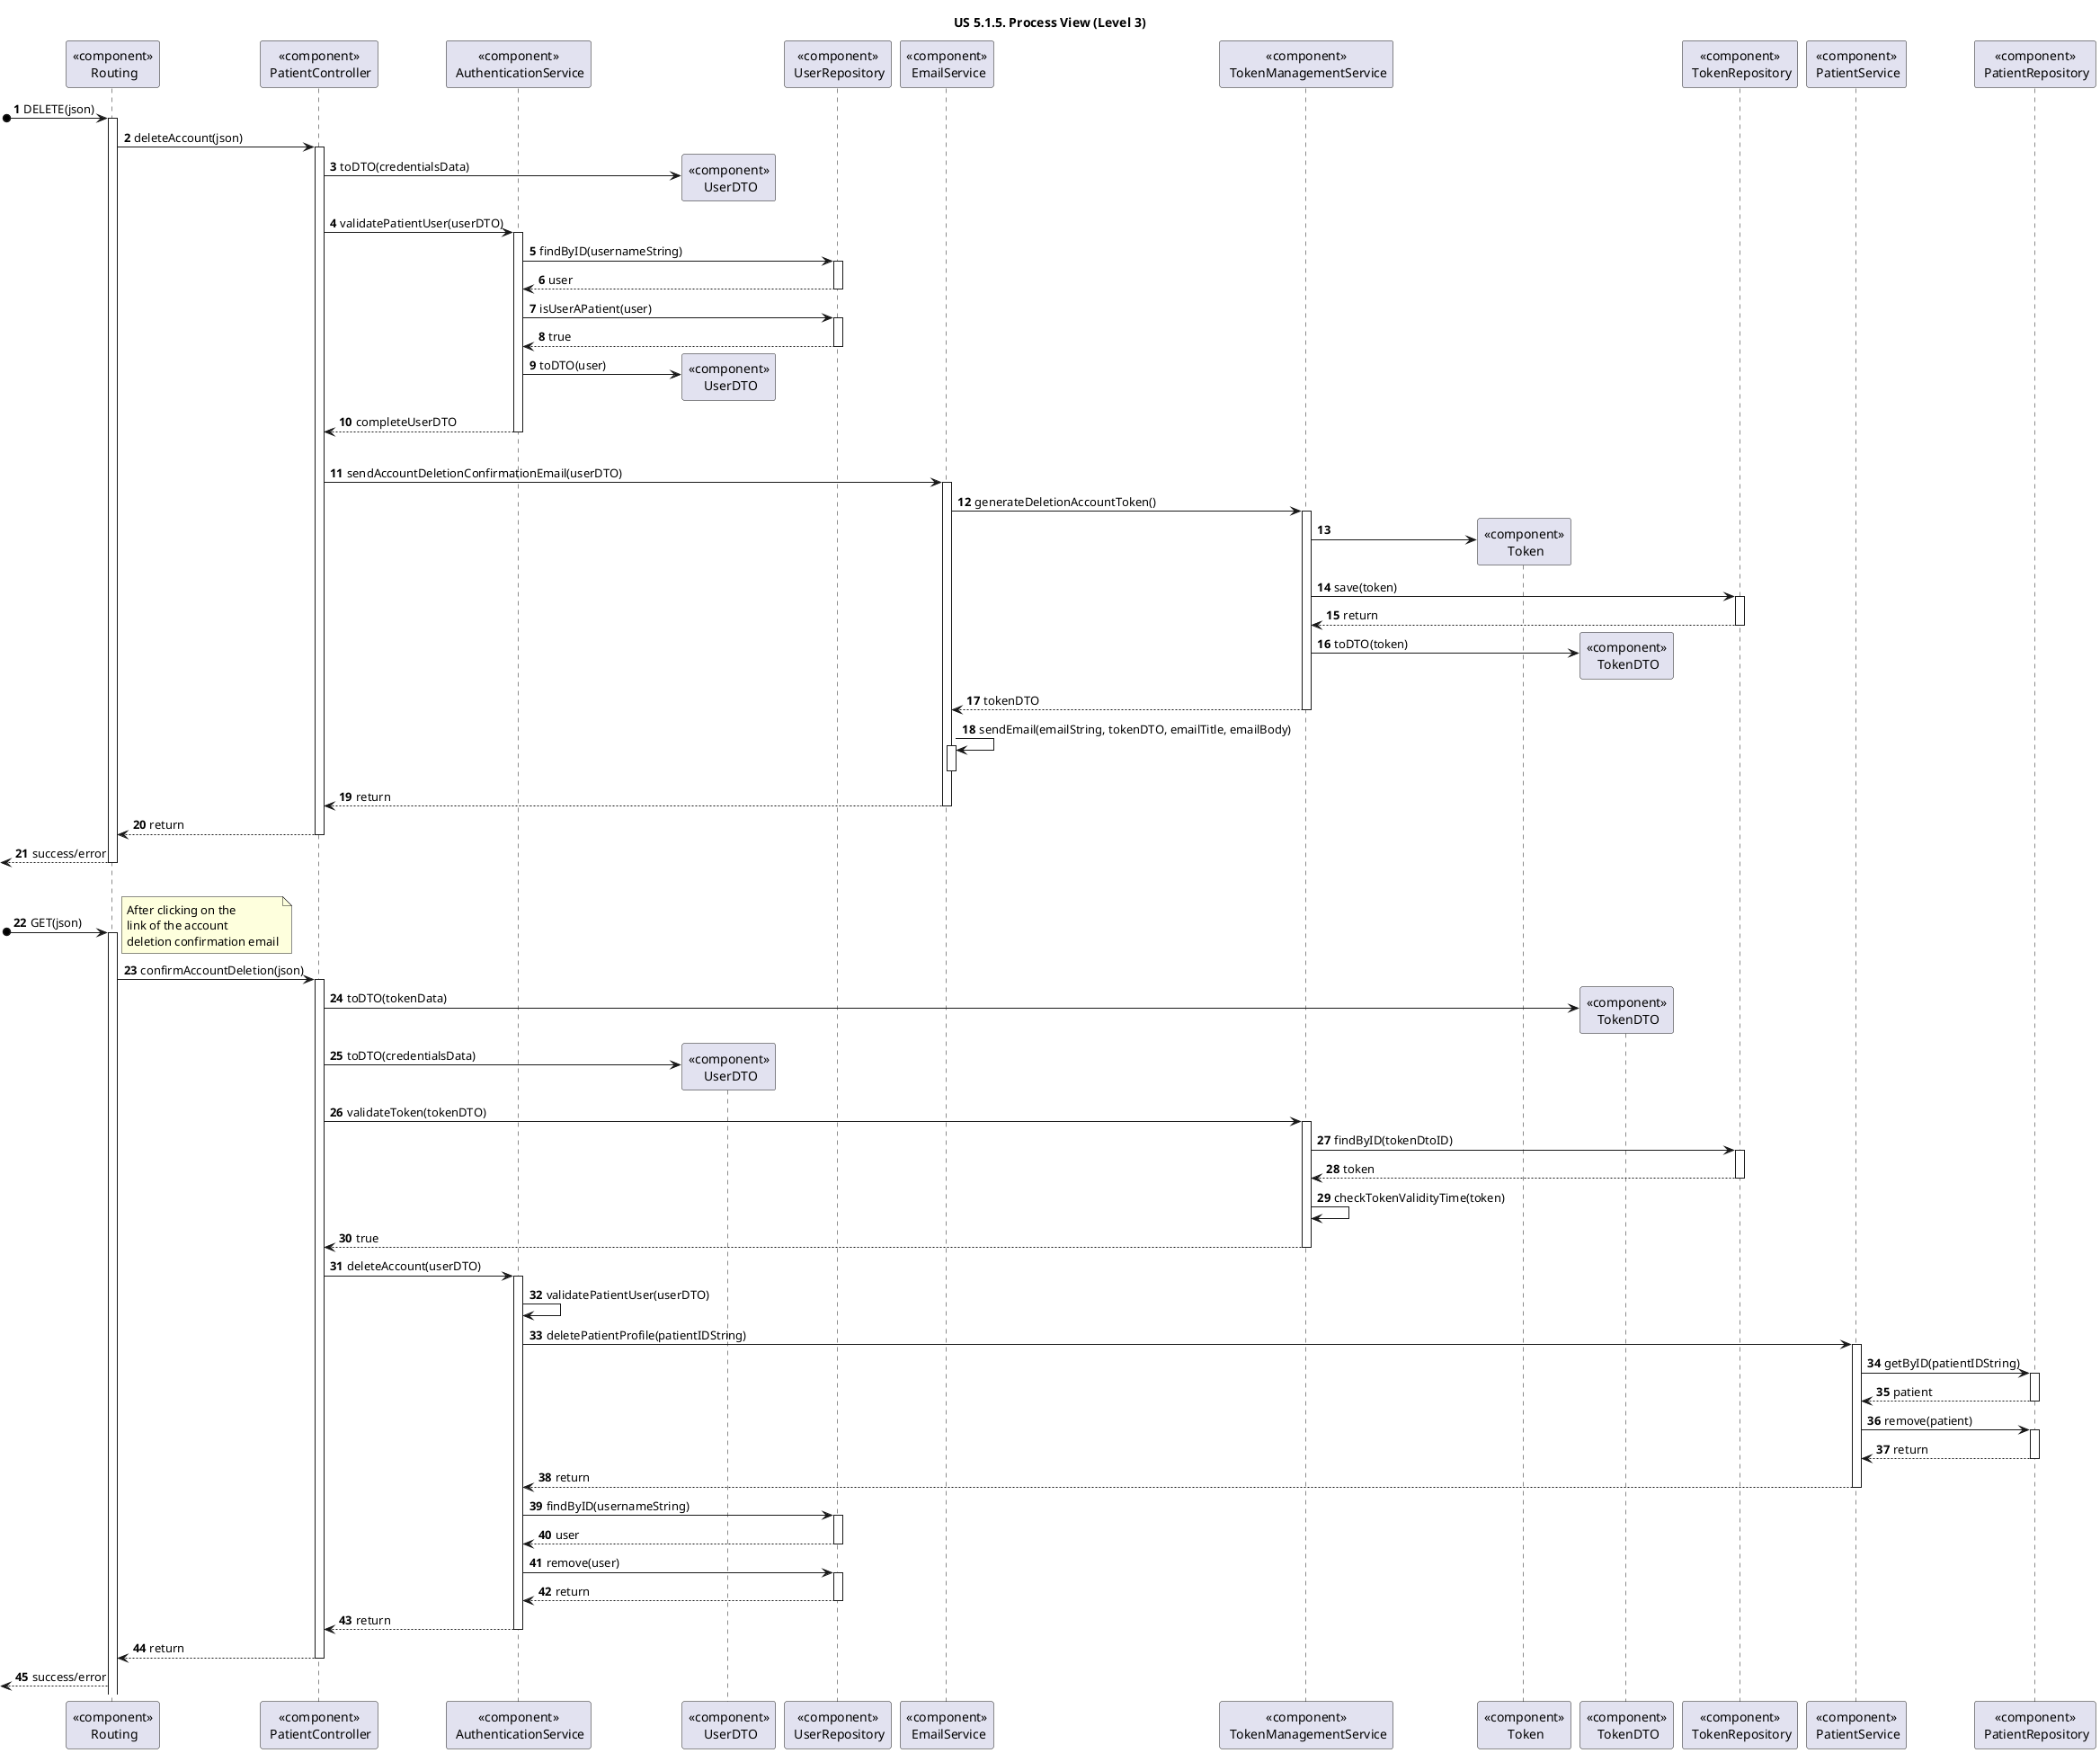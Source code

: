 @startuml
'https://plantuml.com/sequence-diagram

title "US 5.1.5. Process View (Level 3)"

autonumber

participant "<<component>>\n Routing" as ROUTE
participant "<<component>>\n PatientController" as CONTROL

participant "<<component>>\n AuthenticationService" as AUTHServ

participant "<<component>>\n UserDTO" as UserDTO

participant "<<component>>\n UserRepository" as AUTHRepo

participant "<<component>>\n EmailService" as EMAILServ

participant "<<component>>\n TokenManagementService" as TOKENServ
participant "<<component>>\n Token" as TOKEN
participant "<<component>>\n TokenDTO" as TokenDTO
participant "<<component>>\n TokenRepository" as TOKENRepo

participant "<<component>>\n PatientService" as PATIENTServ
participant "<<component>>\n PatientRepository" as PATIENTRepo


[o-> ROUTE : DELETE(json)
activate ROUTE

ROUTE -> CONTROL : deleteAccount(json)
activate CONTROL

CONTROL -> UserDTO** : toDTO(credentialsData)

CONTROL -> AUTHServ : validatePatientUser(userDTO)
activate AUTHServ

AUTHServ -> AUTHRepo : findByID(usernameString)
activate AUTHRepo


AUTHRepo --> AUTHServ : user
deactivate AUTHRepo

AUTHServ -> AUTHRepo : isUserAPatient(user)
activate AUTHRepo

AUTHRepo --> AUTHServ : true
deactivate AUTHRepo

AUTHServ -> UserDTO ** : toDTO(user)

AUTHServ --> CONTROL : completeUserDTO
deactivate AUTHServ

|||
'SENDING EMAIL

CONTROL -> EMAILServ : sendAccountDeletionConfirmationEmail(userDTO)
activate EMAILServ

EMAILServ -> TOKENServ : generateDeletionAccountToken()
activate TOKENServ

TOKENServ -> TOKEN **

TOKENServ -> TOKENRepo : save(token)
activate TOKENRepo


TOKENRepo --> TOKENServ : return
deactivate TOKENRepo

TOKENServ -> TokenDTO ** : toDTO(token)

TOKENServ --> EMAILServ : tokenDTO
deactivate TOKENServ

EMAILServ -> EMAILServ : sendEmail(emailString, tokenDTO, emailTitle, emailBody)
activate EMAILServ
deactivate EMAILServ


EMAILServ --> CONTROL : return
deactivate EMAILServ

CONTROL --> ROUTE : return
deactivate CONTROL

<-- ROUTE : success/error
deactivate ROUTE


|||

'CONFIRMATION

[o-> ROUTE : GET(json)
note left
After clicking on the
link of the account
deletion confirmation email
end note
activate ROUTE

ROUTE -> CONTROL : confirmAccountDeletion(json)
activate CONTROL

CONTROL -> TokenDTO ** : toDTO(tokenData)
CONTROL -> UserDTO ** : toDTO(credentialsData)

CONTROL -> TOKENServ : validateToken(tokenDTO)
activate TOKENServ

TOKENServ -> TOKENRepo : findByID(tokenDtoID)
activate TOKENRepo

TOKENRepo --> TOKENServ : token
deactivate TOKENRepo

TOKENServ -> TOKENServ : checkTokenValidityTime(token)

TOKENServ --> CONTROL : true
deactivate TOKENServ

CONTROL -> AUTHServ : deleteAccount(userDTO)
activate AUTHServ

AUTHServ -> AUTHServ : validatePatientUser(userDTO)

AUTHServ -> PATIENTServ : deletePatientProfile(patientIDString)
activate PATIENTServ

PATIENTServ -> PATIENTRepo : getByID(patientIDString)
activate PATIENTRepo

PATIENTRepo --> PATIENTServ : patient
deactivate PATIENTRepo

PATIENTServ -> PATIENTRepo : remove(patient)
activate PATIENTRepo


PATIENTRepo --> PATIENTServ : return
deactivate PATIENTRepo

PATIENTServ --> AUTHServ : return
deactivate PATIENTServ

AUTHServ -> AUTHRepo :  findByID(usernameString)
activate AUTHRepo

AUTHRepo --> AUTHServ : user
deactivate AUTHRepo

AUTHServ -> AUTHRepo : remove(user)
activate AUTHRepo


AUTHRepo --> AUTHServ : return
deactivate AUTHRepo

AUTHServ --> CONTROL : return
deactivate AUTHServ

CONTROL --> ROUTE : return
deactivate CONTROL

<-- ROUTE : success/error

@enduml